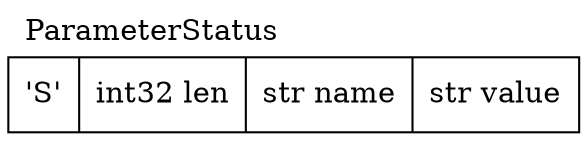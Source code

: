 graph ParameterStatus {
      label="ParameterStatus";
      labelloc=t;
      labeljust=l;
      node [shape=record];
      struct1 [label="'S'|int32 len|str name|str value"];
}
